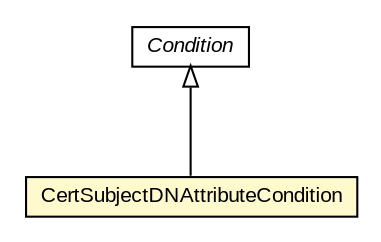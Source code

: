 #!/usr/local/bin/dot
#
# Class diagram 
# Generated by UMLGraph version R5_6-24-gf6e263 (http://www.umlgraph.org/)
#

digraph G {
	edge [fontname="arial",fontsize=10,labelfontname="arial",labelfontsize=10];
	node [fontname="arial",fontsize=10,shape=plaintext];
	nodesep=0.25;
	ranksep=0.5;
	// eu.europa.esig.dss.tsl.CertSubjectDNAttributeCondition
	c216261 [label=<<table title="eu.europa.esig.dss.tsl.CertSubjectDNAttributeCondition" border="0" cellborder="1" cellspacing="0" cellpadding="2" port="p" bgcolor="lemonChiffon" href="./CertSubjectDNAttributeCondition.html">
		<tr><td><table border="0" cellspacing="0" cellpadding="1">
<tr><td align="center" balign="center"> CertSubjectDNAttributeCondition </td></tr>
		</table></td></tr>
		</table>>, URL="./CertSubjectDNAttributeCondition.html", fontname="arial", fontcolor="black", fontsize=10.0];
	// eu.europa.esig.dss.tsl.Condition
	c216265 [label=<<table title="eu.europa.esig.dss.tsl.Condition" border="0" cellborder="1" cellspacing="0" cellpadding="2" port="p" href="./Condition.html">
		<tr><td><table border="0" cellspacing="0" cellpadding="1">
<tr><td align="center" balign="center"><font face="arial italic"> Condition </font></td></tr>
		</table></td></tr>
		</table>>, URL="./Condition.html", fontname="arial", fontcolor="black", fontsize=10.0];
	//eu.europa.esig.dss.tsl.CertSubjectDNAttributeCondition extends eu.europa.esig.dss.tsl.Condition
	c216265:p -> c216261:p [dir=back,arrowtail=empty];
}

